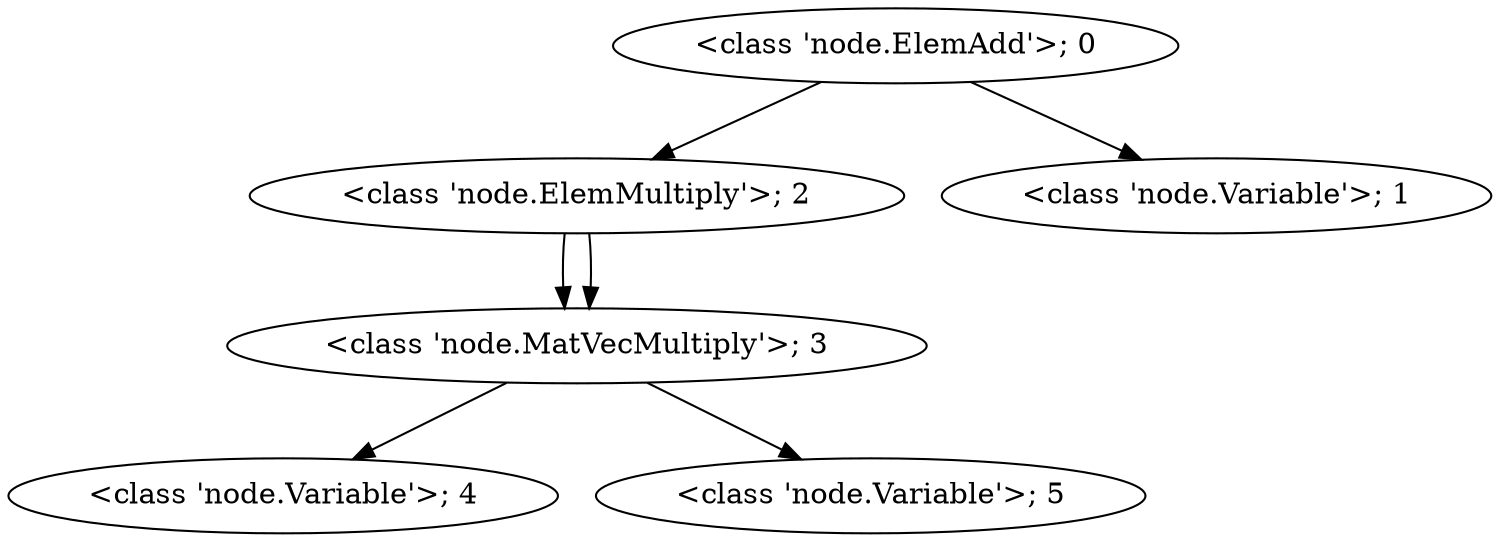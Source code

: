 // Computation Graph
digraph {
	"<class 'node.ElemAdd'>; 0"
	"<class 'node.ElemAdd'>; 0" -> "<class 'node.ElemMultiply'>; 2"
	"<class 'node.ElemAdd'>; 0" -> "<class 'node.Variable'>; 1"
	"<class 'node.Variable'>; 1"
	"<class 'node.ElemMultiply'>; 2"
	"<class 'node.ElemMultiply'>; 2" -> "<class 'node.MatVecMultiply'>; 3"
	"<class 'node.ElemMultiply'>; 2" -> "<class 'node.MatVecMultiply'>; 3"
	"<class 'node.MatVecMultiply'>; 3"
	"<class 'node.MatVecMultiply'>; 3" -> "<class 'node.Variable'>; 4"
	"<class 'node.MatVecMultiply'>; 3" -> "<class 'node.Variable'>; 5"
	"<class 'node.Variable'>; 4"
	"<class 'node.Variable'>; 5"
}
